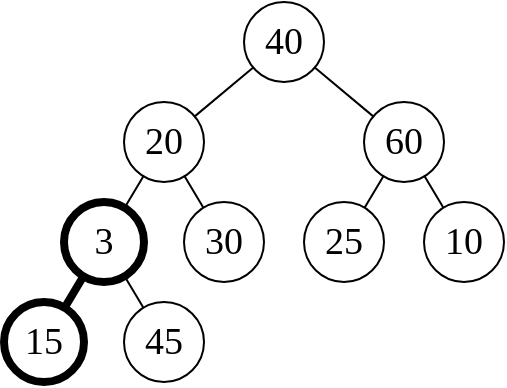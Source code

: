 <mxfile>
    <diagram id="FBVwUBHXzu7tZe6OOXVf" name="第 1 页">
        <mxGraphModel dx="453" dy="254" grid="1" gridSize="10" guides="1" tooltips="1" connect="1" arrows="1" fold="1" page="1" pageScale="1" pageWidth="827" pageHeight="1169" math="0" shadow="0">
            <root>
                <mxCell id="0"/>
                <mxCell id="1" parent="0"/>
                <mxCell id="2" style="edgeStyle=none;html=1;fontFamily=Times New Roman;fontSize=19;endArrow=none;endFill=0;" edge="1" parent="1" source="4" target="7">
                    <mxGeometry relative="1" as="geometry"/>
                </mxCell>
                <mxCell id="3" style="edgeStyle=none;html=1;fontFamily=Times New Roman;fontSize=19;endArrow=none;endFill=0;" edge="1" parent="1" source="4" target="10">
                    <mxGeometry relative="1" as="geometry"/>
                </mxCell>
                <mxCell id="4" value="40" style="ellipse;whiteSpace=wrap;html=1;fontFamily=Times New Roman;fontSize=19;" vertex="1" parent="1">
                    <mxGeometry x="300" y="140" width="40" height="40" as="geometry"/>
                </mxCell>
                <mxCell id="5" style="edgeStyle=none;html=1;fontFamily=Times New Roman;fontSize=19;endArrow=none;endFill=0;" edge="1" parent="1" source="7" target="12">
                    <mxGeometry relative="1" as="geometry"/>
                </mxCell>
                <mxCell id="6" style="edgeStyle=none;html=1;fontFamily=Times New Roman;fontSize=19;endArrow=none;endFill=0;" edge="1" parent="1" source="7" target="13">
                    <mxGeometry relative="1" as="geometry"/>
                </mxCell>
                <mxCell id="7" value="20" style="ellipse;whiteSpace=wrap;html=1;fontFamily=Times New Roman;fontSize=19;" vertex="1" parent="1">
                    <mxGeometry x="240" y="190" width="40" height="40" as="geometry"/>
                </mxCell>
                <mxCell id="8" style="edgeStyle=none;html=1;fontFamily=Times New Roman;fontSize=19;endArrow=none;endFill=0;" edge="1" parent="1" source="10" target="14">
                    <mxGeometry relative="1" as="geometry"/>
                </mxCell>
                <mxCell id="9" style="edgeStyle=none;html=1;fontFamily=Times New Roman;fontSize=19;endArrow=none;endFill=0;" edge="1" parent="1" source="10" target="15">
                    <mxGeometry relative="1" as="geometry"/>
                </mxCell>
                <mxCell id="10" value="60" style="ellipse;whiteSpace=wrap;html=1;fontFamily=Times New Roman;fontSize=19;" vertex="1" parent="1">
                    <mxGeometry x="360" y="190" width="40" height="40" as="geometry"/>
                </mxCell>
                <mxCell id="11" style="edgeStyle=none;html=1;endArrow=none;endFill=0;" edge="1" parent="1" source="12" target="18">
                    <mxGeometry relative="1" as="geometry"/>
                </mxCell>
                <mxCell id="12" value="3" style="ellipse;whiteSpace=wrap;html=1;fontFamily=Times New Roman;fontSize=19;strokeWidth=4;" vertex="1" parent="1">
                    <mxGeometry x="210" y="240" width="40" height="40" as="geometry"/>
                </mxCell>
                <mxCell id="13" value="30" style="ellipse;whiteSpace=wrap;html=1;fontFamily=Times New Roman;fontSize=19;" vertex="1" parent="1">
                    <mxGeometry x="270" y="240" width="40" height="40" as="geometry"/>
                </mxCell>
                <mxCell id="14" value="25" style="ellipse;whiteSpace=wrap;html=1;fontFamily=Times New Roman;fontSize=19;" vertex="1" parent="1">
                    <mxGeometry x="330" y="240" width="40" height="40" as="geometry"/>
                </mxCell>
                <mxCell id="15" value="10" style="ellipse;whiteSpace=wrap;html=1;fontFamily=Times New Roman;fontSize=19;" vertex="1" parent="1">
                    <mxGeometry x="390" y="240" width="40" height="40" as="geometry"/>
                </mxCell>
                <mxCell id="16" style="edgeStyle=none;html=1;fontFamily=Times New Roman;fontSize=19;endArrow=none;endFill=0;strokeWidth=4;" edge="1" parent="1" source="12" target="17">
                    <mxGeometry relative="1" as="geometry">
                        <mxPoint x="219.84" y="279.997" as="sourcePoint"/>
                    </mxGeometry>
                </mxCell>
                <mxCell id="17" value="15" style="ellipse;whiteSpace=wrap;html=1;fontFamily=Times New Roman;fontSize=19;strokeWidth=4;" vertex="1" parent="1">
                    <mxGeometry x="180" y="290" width="40" height="40" as="geometry"/>
                </mxCell>
                <mxCell id="18" value="45" style="ellipse;whiteSpace=wrap;html=1;fontFamily=Times New Roman;fontSize=19;" vertex="1" parent="1">
                    <mxGeometry x="240" y="290" width="40" height="40" as="geometry"/>
                </mxCell>
            </root>
        </mxGraphModel>
    </diagram>
</mxfile>